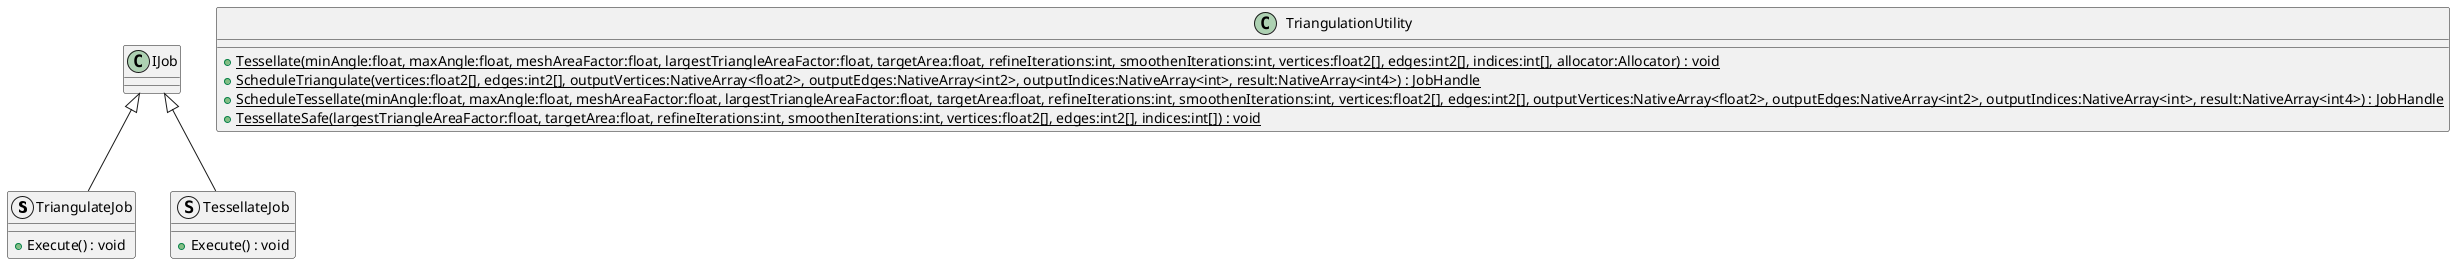 @startuml
struct TriangulateJob {
    + Execute() : void
}
struct TessellateJob {
    + Execute() : void
}
class TriangulationUtility {
    + {static} Tessellate(minAngle:float, maxAngle:float, meshAreaFactor:float, largestTriangleAreaFactor:float, targetArea:float, refineIterations:int, smoothenIterations:int, vertices:float2[], edges:int2[], indices:int[], allocator:Allocator) : void
    + {static} ScheduleTriangulate(vertices:float2[], edges:int2[], outputVertices:NativeArray<float2>, outputEdges:NativeArray<int2>, outputIndices:NativeArray<int>, result:NativeArray<int4>) : JobHandle
    + {static} ScheduleTessellate(minAngle:float, maxAngle:float, meshAreaFactor:float, largestTriangleAreaFactor:float, targetArea:float, refineIterations:int, smoothenIterations:int, vertices:float2[], edges:int2[], outputVertices:NativeArray<float2>, outputEdges:NativeArray<int2>, outputIndices:NativeArray<int>, result:NativeArray<int4>) : JobHandle
    + {static} TessellateSafe(largestTriangleAreaFactor:float, targetArea:float, refineIterations:int, smoothenIterations:int, vertices:float2[], edges:int2[], indices:int[]) : void
}
IJob <|-- TriangulateJob
IJob <|-- TessellateJob
@enduml
